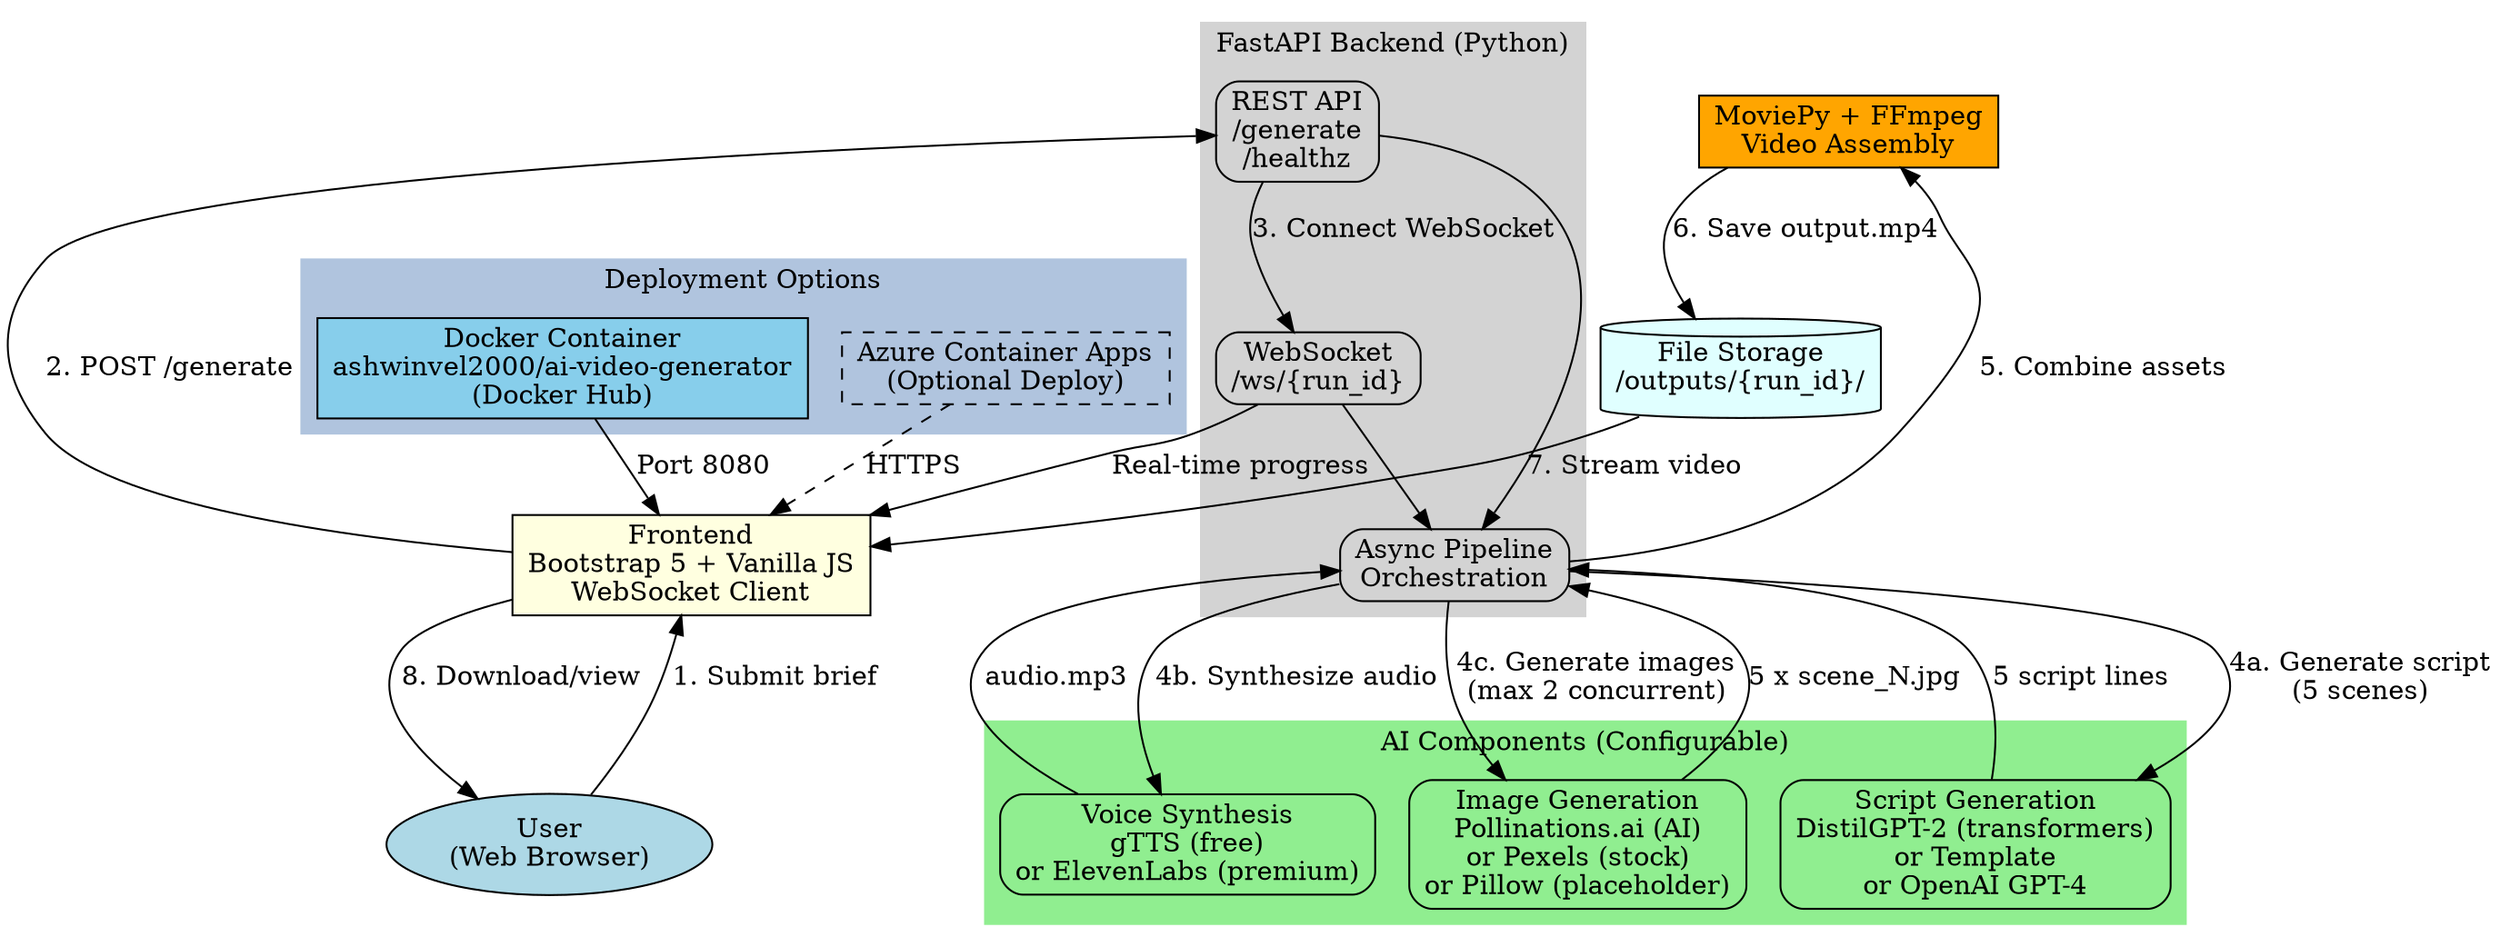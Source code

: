 digraph SystemArchitecture {
    rankdir=TB;
    node [shape=box, style=rounded];
    
    // Deployment
    subgraph cluster_deployment {
        label="Deployment Options";
        style=filled;
        color=lightsteelblue;
        
        Docker [label="Docker Container\nashwinvel2000/ai-video-generator\n(Docker Hub)", fillcolor=skyblue, style=filled];
        Azure [label="Azure Container Apps\n(Optional Deploy)", fillcolor=lightblue, style=filled, style=dashed];
    }
    
    // Input
    User [label="User\n(Web Browser)", shape=oval, fillcolor=lightblue, style=filled];
    
    // Frontend
    Frontend [label="Frontend\nBootstrap 5 + Vanilla JS\nWebSocket Client", fillcolor=lightyellow, style=filled];
    
    // Backend Components
    subgraph cluster_backend {
        label="FastAPI Backend (Python)";
        style=filled;
        color=lightgrey;
        
        API [label="REST API\n/generate\n/healthz"];
        WS [label="WebSocket\n/ws/{run_id}"];
        Pipeline [label="Async Pipeline\nOrchestration"];
        
        API -> Pipeline;
        WS -> Pipeline;
    }
    
    // AI Services
    subgraph cluster_ai {
        label="AI Components (Configurable)";
        style=filled;
        color=lightgreen;
        
        LLM [label="Script Generation\nDistilGPT-2 (transformers)\nor Template\nor OpenAI GPT-4"];
        TTS [label="Voice Synthesis\ngTTS (free)\nor ElevenLabs (premium)"];
        ImageAI [label="Image Generation\nPollinations.ai (AI)\nor Pexels (stock)\nor Pillow (placeholder)"];
    }
    
    // Processing
    Assemble [label="MoviePy + FFmpeg\nVideo Assembly", fillcolor=orange, style=filled];
    
    // Storage
    Storage [label="File Storage\n/outputs/{run_id}/", shape=cylinder, fillcolor=lightcyan, style=filled];
    
    // Flow
    Docker -> Frontend [label="Port 8080"];
    Azure -> Frontend [label="HTTPS" style=dashed];
    
    User -> Frontend [label="1. Submit brief"];
    Frontend -> API [label="2. POST /generate"];
    API -> WS [label="3. Connect WebSocket"];
    
    Pipeline -> LLM [label="4a. Generate script\n(5 scenes)"];
    Pipeline -> TTS [label="4b. Synthesize audio"];
    Pipeline -> ImageAI [label="4c. Generate images\n(max 2 concurrent)"];
    
    LLM -> Pipeline [label="5 script lines"];
    TTS -> Pipeline [label="audio.mp3"];
    ImageAI -> Pipeline [label="5 x scene_N.jpg"];
    
    Pipeline -> Assemble [label="5. Combine assets"];
    Assemble -> Storage [label="6. Save output.mp4"];
    
    WS -> Frontend [label="Real-time progress"];
    Storage -> Frontend [label="7. Stream video"];
    Frontend -> User [label="8. Download/view"];
}
